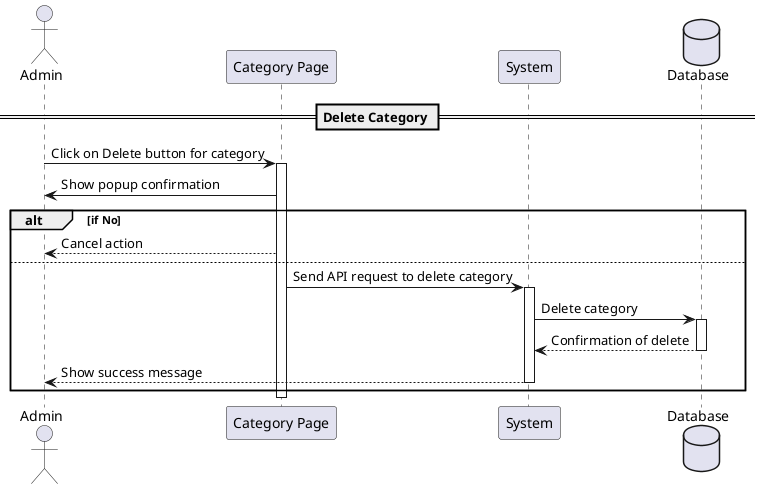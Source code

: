 @startuml
actor Admin
participant "Category Page" as CategoryPage
participant System
database Database

== Delete Category ==
Admin -> CategoryPage : Click on Delete button for category
activate CategoryPage
CategoryPage -> Admin : Show popup confirmation

alt if No
    CategoryPage --> Admin : Cancel action
else
    CategoryPage -> System : Send API request to delete category
    activate System
    System -> Database : Delete category
    activate Database
    Database --> System : Confirmation of delete
    deactivate Database
    System --> Admin : Show success message
    deactivate System
end
deactivate CategoryPage
@enduml
